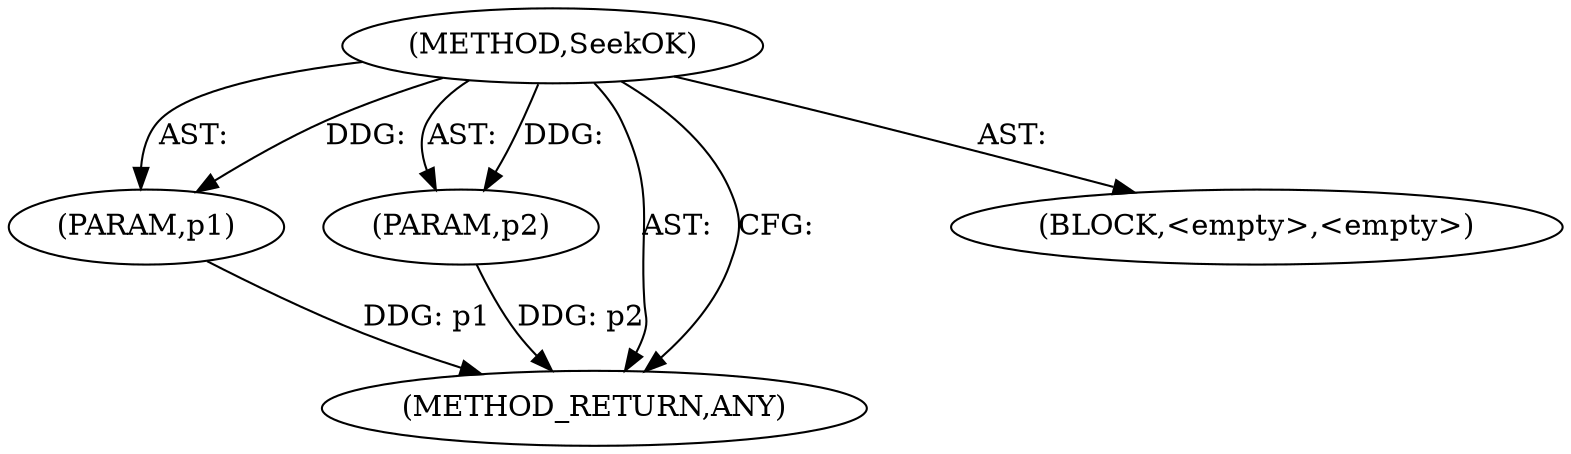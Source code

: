 digraph "SeekOK" {  
"100421" [label = <(METHOD,SeekOK)> ]
"100422" [label = <(PARAM,p1)> ]
"100423" [label = <(PARAM,p2)> ]
"100424" [label = <(METHOD_RETURN,ANY)> ]
"100425" [label = <(BLOCK,&lt;empty&gt;,&lt;empty&gt;)> ]
  "100421" -> "100424"  [ label = "AST: "] 
  "100421" -> "100422"  [ label = "AST: "] 
  "100421" -> "100425"  [ label = "AST: "] 
  "100421" -> "100423"  [ label = "AST: "] 
  "100421" -> "100424"  [ label = "CFG: "] 
  "100422" -> "100424"  [ label = "DDG: p1"] 
  "100423" -> "100424"  [ label = "DDG: p2"] 
  "100421" -> "100422"  [ label = "DDG: "] 
  "100421" -> "100423"  [ label = "DDG: "] 
}
